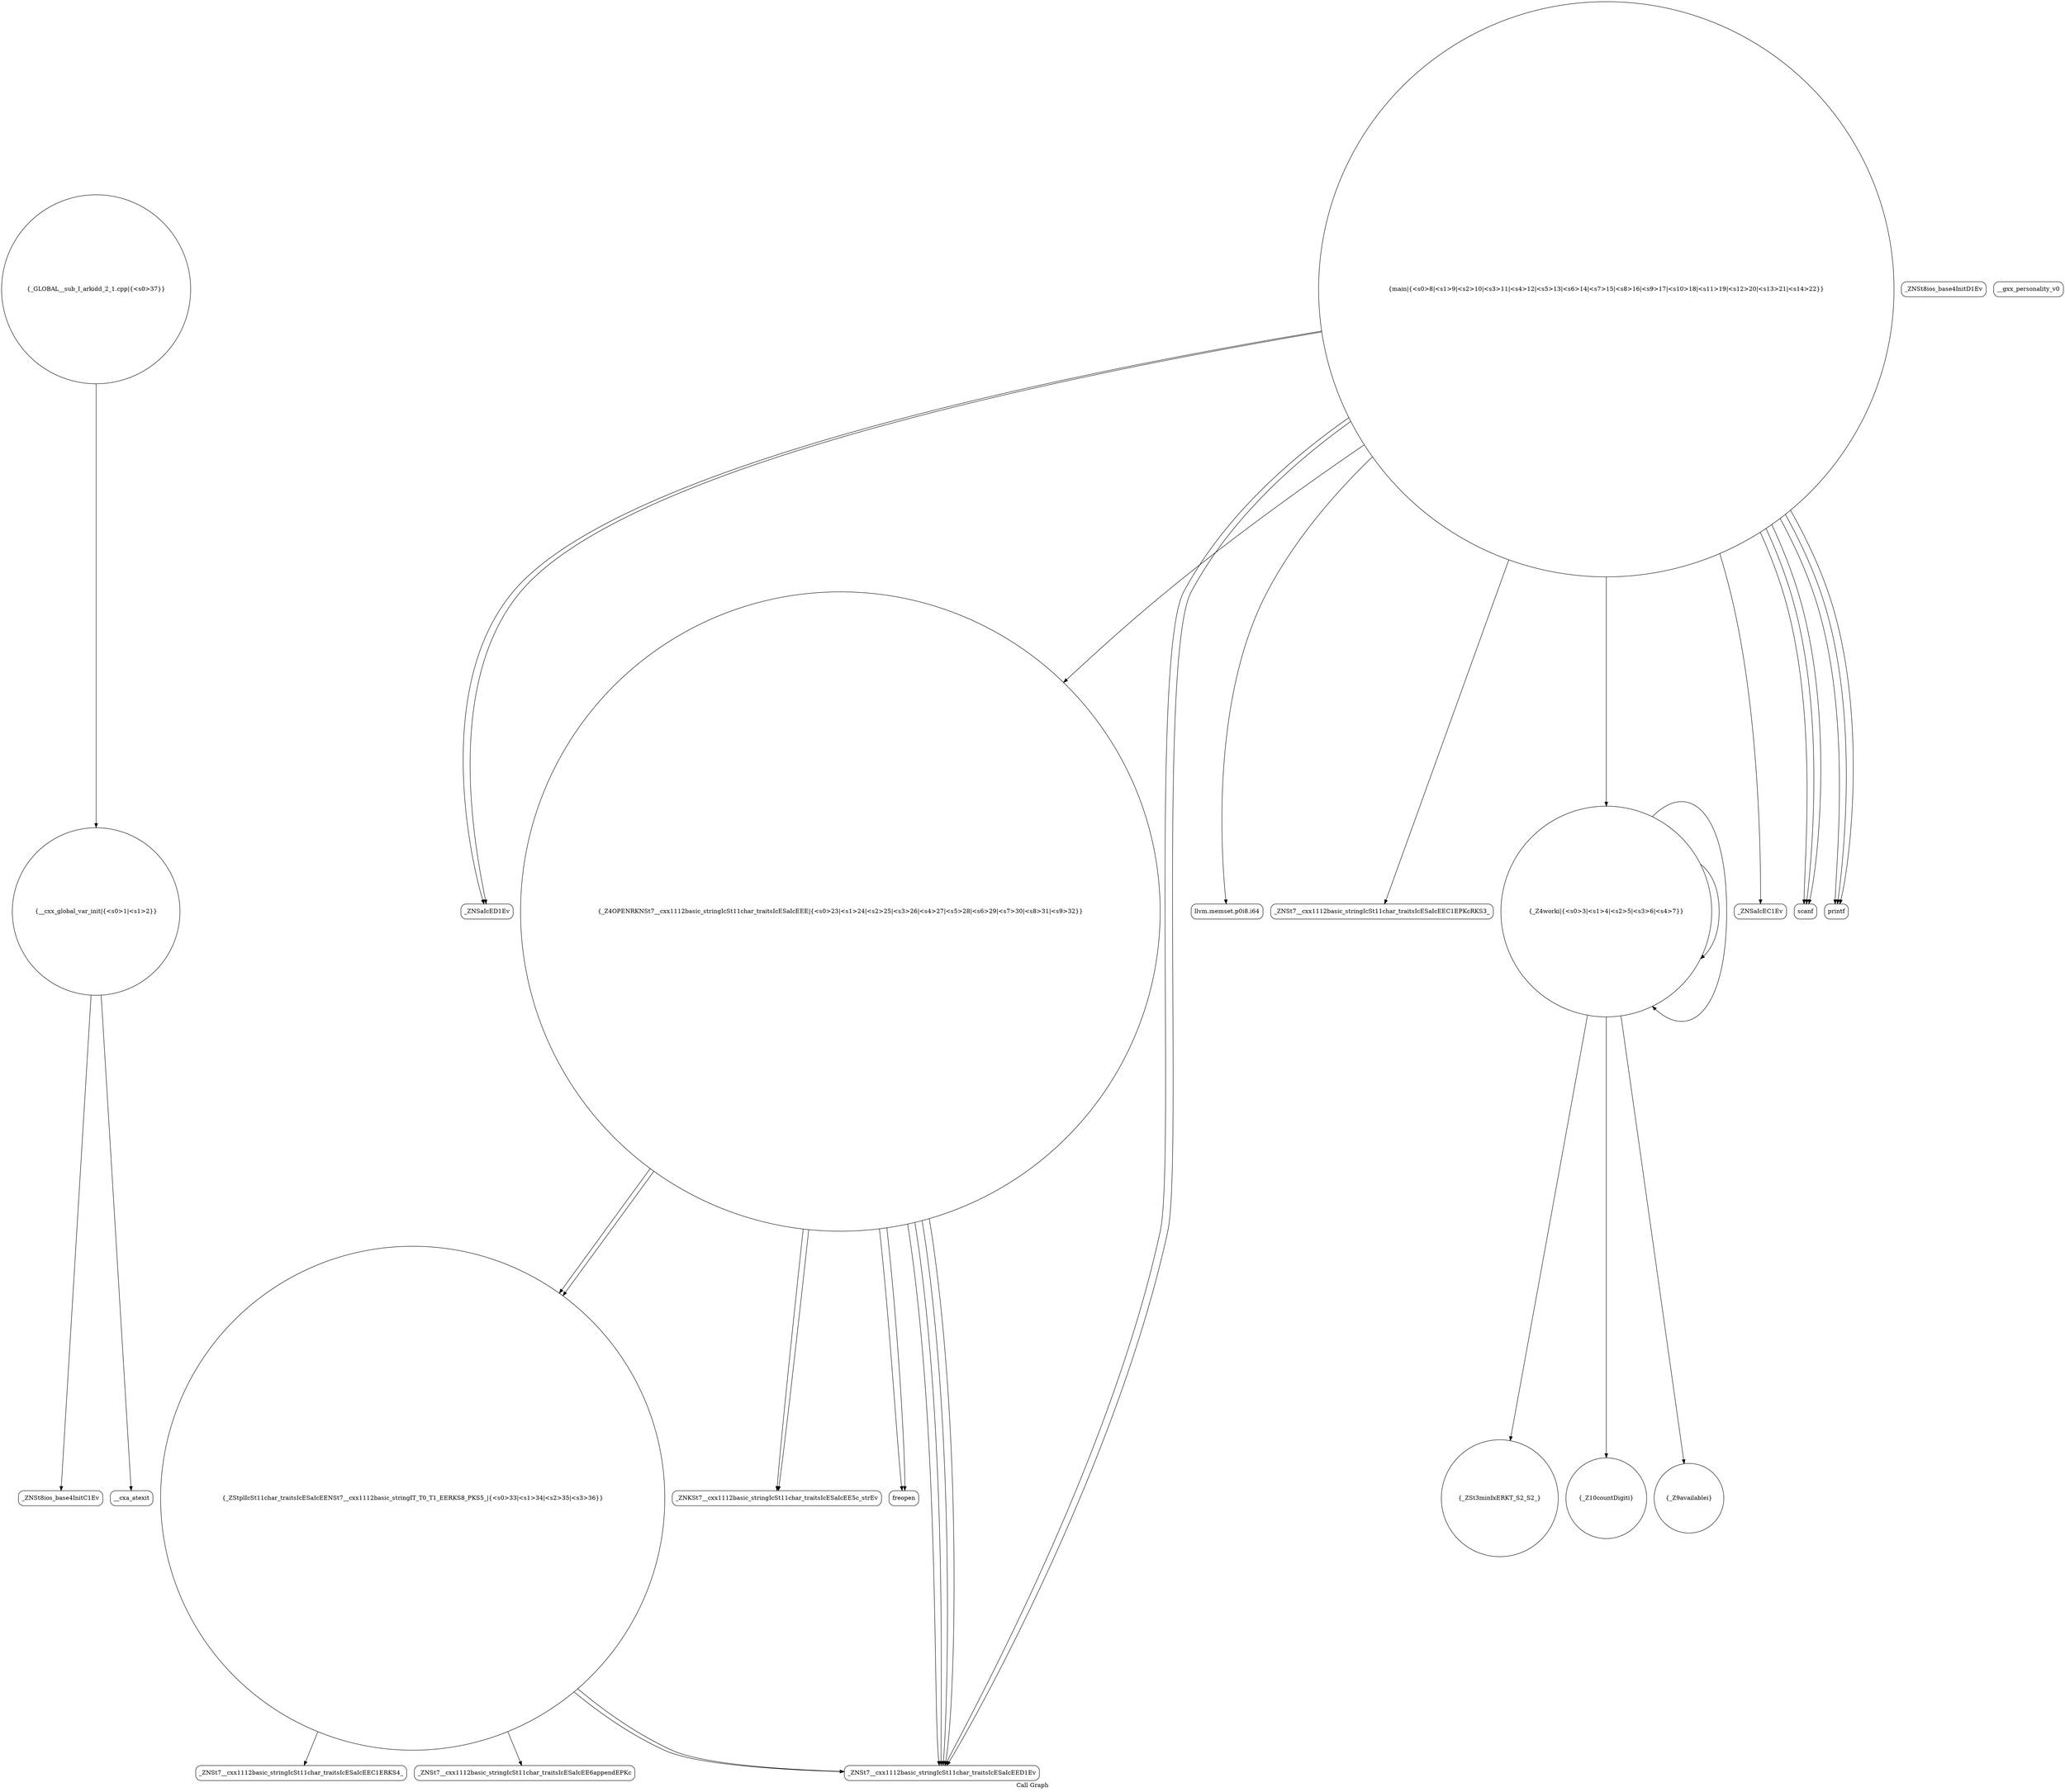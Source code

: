 digraph "Call Graph" {
	label="Call Graph";

	Node0x56133841de30 [shape=record,shape=circle,label="{__cxx_global_var_init|{<s0>1|<s1>2}}"];
	Node0x56133841de30:s0 -> Node0x5613384824a0[color=black];
	Node0x56133841de30:s1 -> Node0x5613384825a0[color=black];
	Node0x5613384827a0 [shape=record,shape=circle,label="{_ZSt3minIxERKT_S2_S2_}"];
	Node0x561338482b20 [shape=record,shape=Mrecord,label="{_ZNSaIcED1Ev}"];
	Node0x561338482ea0 [shape=record,shape=Mrecord,label="{_ZNSt7__cxx1112basic_stringIcSt11char_traitsIcESaIcEEC1ERKS4_}"];
	Node0x561338482520 [shape=record,shape=Mrecord,label="{_ZNSt8ios_base4InitD1Ev}"];
	Node0x5613384828a0 [shape=record,shape=circle,label="{_Z4OPENRKNSt7__cxx1112basic_stringIcSt11char_traitsIcESaIcEEE|{<s0>23|<s1>24|<s2>25|<s3>26|<s4>27|<s5>28|<s6>29|<s7>30|<s8>31|<s9>32}}"];
	Node0x5613384828a0:s0 -> Node0x561338482da0[color=black];
	Node0x5613384828a0:s1 -> Node0x561338482e20[color=black];
	Node0x5613384828a0:s2 -> Node0x561338482d20[color=black];
	Node0x5613384828a0:s3 -> Node0x561338482aa0[color=black];
	Node0x5613384828a0:s4 -> Node0x561338482da0[color=black];
	Node0x5613384828a0:s5 -> Node0x561338482e20[color=black];
	Node0x5613384828a0:s6 -> Node0x561338482d20[color=black];
	Node0x5613384828a0:s7 -> Node0x561338482aa0[color=black];
	Node0x5613384828a0:s8 -> Node0x561338482aa0[color=black];
	Node0x5613384828a0:s9 -> Node0x561338482aa0[color=black];
	Node0x561338482c20 [shape=record,shape=Mrecord,label="{llvm.memset.p0i8.i64}"];
	Node0x561338482fa0 [shape=record,shape=circle,label="{_GLOBAL__sub_I_arkidd_2_1.cpp|{<s0>37}}"];
	Node0x561338482fa0:s0 -> Node0x56133841de30[color=black];
	Node0x561338482620 [shape=record,shape=circle,label="{_Z10countDigiti}"];
	Node0x5613384829a0 [shape=record,shape=Mrecord,label="{_ZNSt7__cxx1112basic_stringIcSt11char_traitsIcESaIcEEC1EPKcRKS3_}"];
	Node0x561338482d20 [shape=record,shape=Mrecord,label="{freopen}"];
	Node0x561338482720 [shape=record,shape=circle,label="{_Z4worki|{<s0>3|<s1>4|<s2>5|<s3>6|<s4>7}}"];
	Node0x561338482720:s0 -> Node0x5613384826a0[color=black];
	Node0x561338482720:s1 -> Node0x561338482620[color=black];
	Node0x561338482720:s2 -> Node0x561338482720[color=black];
	Node0x561338482720:s3 -> Node0x561338482720[color=black];
	Node0x561338482720:s4 -> Node0x5613384827a0[color=black];
	Node0x561338482aa0 [shape=record,shape=Mrecord,label="{_ZNSt7__cxx1112basic_stringIcSt11char_traitsIcESaIcEED1Ev}"];
	Node0x561338482e20 [shape=record,shape=Mrecord,label="{_ZNKSt7__cxx1112basic_stringIcSt11char_traitsIcESaIcEE5c_strEv}"];
	Node0x5613384824a0 [shape=record,shape=Mrecord,label="{_ZNSt8ios_base4InitC1Ev}"];
	Node0x561338482820 [shape=record,shape=circle,label="{main|{<s0>8|<s1>9|<s2>10|<s3>11|<s4>12|<s5>13|<s6>14|<s7>15|<s8>16|<s9>17|<s10>18|<s11>19|<s12>20|<s13>21|<s14>22}}"];
	Node0x561338482820:s0 -> Node0x561338482920[color=black];
	Node0x561338482820:s1 -> Node0x5613384829a0[color=black];
	Node0x561338482820:s2 -> Node0x5613384828a0[color=black];
	Node0x561338482820:s3 -> Node0x561338482aa0[color=black];
	Node0x561338482820:s4 -> Node0x561338482b20[color=black];
	Node0x561338482820:s5 -> Node0x561338482ba0[color=black];
	Node0x561338482820:s6 -> Node0x561338482ba0[color=black];
	Node0x561338482820:s7 -> Node0x561338482aa0[color=black];
	Node0x561338482820:s8 -> Node0x561338482b20[color=black];
	Node0x561338482820:s9 -> Node0x561338482ba0[color=black];
	Node0x561338482820:s10 -> Node0x561338482c20[color=black];
	Node0x561338482820:s11 -> Node0x561338482720[color=black];
	Node0x561338482820:s12 -> Node0x561338482ca0[color=black];
	Node0x561338482820:s13 -> Node0x561338482ca0[color=black];
	Node0x561338482820:s14 -> Node0x561338482ca0[color=black];
	Node0x561338482ba0 [shape=record,shape=Mrecord,label="{scanf}"];
	Node0x561338482f20 [shape=record,shape=Mrecord,label="{_ZNSt7__cxx1112basic_stringIcSt11char_traitsIcESaIcEE6appendEPKc}"];
	Node0x5613384825a0 [shape=record,shape=Mrecord,label="{__cxa_atexit}"];
	Node0x561338482920 [shape=record,shape=Mrecord,label="{_ZNSaIcEC1Ev}"];
	Node0x561338482ca0 [shape=record,shape=Mrecord,label="{printf}"];
	Node0x5613384826a0 [shape=record,shape=circle,label="{_Z9availablei}"];
	Node0x561338482a20 [shape=record,shape=Mrecord,label="{__gxx_personality_v0}"];
	Node0x561338482da0 [shape=record,shape=circle,label="{_ZStplIcSt11char_traitsIcESaIcEENSt7__cxx1112basic_stringIT_T0_T1_EERKS8_PKS5_|{<s0>33|<s1>34|<s2>35|<s3>36}}"];
	Node0x561338482da0:s0 -> Node0x561338482ea0[color=black];
	Node0x561338482da0:s1 -> Node0x561338482f20[color=black];
	Node0x561338482da0:s2 -> Node0x561338482aa0[color=black];
	Node0x561338482da0:s3 -> Node0x561338482aa0[color=black];
}
